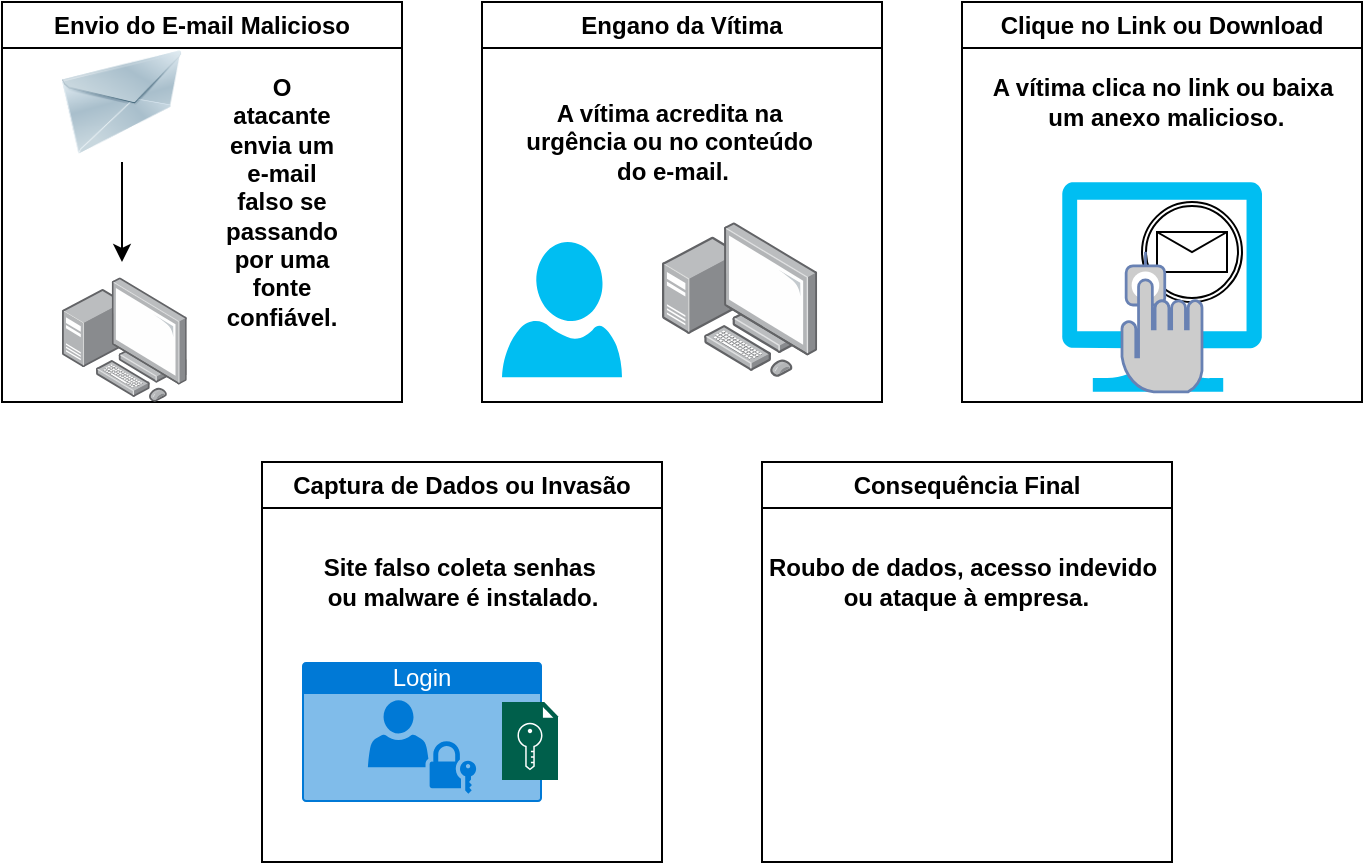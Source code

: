 <mxfile version="27.1.6">
  <diagram name="Página-1" id="SjKJ3Etr2mXmge0oQoIv">
    <mxGraphModel dx="983" dy="541" grid="1" gridSize="10" guides="1" tooltips="1" connect="1" arrows="1" fold="1" page="1" pageScale="1" pageWidth="827" pageHeight="1169" math="0" shadow="0">
      <root>
        <mxCell id="0" />
        <mxCell id="1" parent="0" />
        <mxCell id="4ehBp8E1RlVT0-GAUqSs-1" value="Envio do E-mail Malicioso" style="swimlane;whiteSpace=wrap;html=1;" vertex="1" parent="1">
          <mxGeometry x="60" y="140" width="200" height="200" as="geometry" />
        </mxCell>
        <mxCell id="4ehBp8E1RlVT0-GAUqSs-6" value="" style="image;points=[];aspect=fixed;html=1;align=center;shadow=0;dashed=0;image=img/lib/allied_telesis/computer_and_terminals/Personal_Computer_with_Server.svg;" vertex="1" parent="4ehBp8E1RlVT0-GAUqSs-1">
          <mxGeometry x="30.0" y="137.6" width="62.4" height="62.4" as="geometry" />
        </mxCell>
        <mxCell id="4ehBp8E1RlVT0-GAUqSs-7" value="" style="image;html=1;image=img/lib/clip_art/networking/Email_128x128.png" vertex="1" parent="4ehBp8E1RlVT0-GAUqSs-1">
          <mxGeometry x="30" y="20" width="60" height="60" as="geometry" />
        </mxCell>
        <mxCell id="4ehBp8E1RlVT0-GAUqSs-10" value="&lt;b&gt;O atacante envia um e-mail falso se passando por uma fonte confiável.&lt;/b&gt;" style="text;html=1;align=center;verticalAlign=middle;whiteSpace=wrap;rounded=0;" vertex="1" parent="4ehBp8E1RlVT0-GAUqSs-1">
          <mxGeometry x="110" y="85" width="60" height="30" as="geometry" />
        </mxCell>
        <mxCell id="4ehBp8E1RlVT0-GAUqSs-2" value="Engano da Vítima" style="swimlane;whiteSpace=wrap;html=1;" vertex="1" parent="1">
          <mxGeometry x="300" y="140" width="200" height="200" as="geometry" />
        </mxCell>
        <mxCell id="4ehBp8E1RlVT0-GAUqSs-11" value="" style="image;points=[];aspect=fixed;html=1;align=center;shadow=0;dashed=0;image=img/lib/allied_telesis/computer_and_terminals/Personal_Computer_with_Server.svg;" vertex="1" parent="4ehBp8E1RlVT0-GAUqSs-2">
          <mxGeometry x="90" y="110" width="77.6" height="77.6" as="geometry" />
        </mxCell>
        <mxCell id="4ehBp8E1RlVT0-GAUqSs-12" value="" style="verticalLabelPosition=bottom;html=1;verticalAlign=top;align=center;strokeColor=none;fillColor=#00BEF2;shape=mxgraph.azure.user;" vertex="1" parent="4ehBp8E1RlVT0-GAUqSs-2">
          <mxGeometry x="10" y="120" width="60" height="67.6" as="geometry" />
        </mxCell>
        <mxCell id="4ehBp8E1RlVT0-GAUqSs-13" value="" style="shape=image;html=1;verticalAlign=top;verticalLabelPosition=bottom;labelBackgroundColor=#ffffff;imageAspect=0;aspect=fixed;image=https://cdn2.iconfinder.com/data/icons/circle-icons-1/64/caution-128.png" vertex="1" parent="4ehBp8E1RlVT0-GAUqSs-2">
          <mxGeometry x="130" y="130" width="30" height="30" as="geometry" />
        </mxCell>
        <mxCell id="4ehBp8E1RlVT0-GAUqSs-14" value="&lt;b&gt;A vítima acredita na&amp;nbsp;&lt;/b&gt;&lt;div&gt;&lt;b&gt;urgência ou no conteúdo&amp;nbsp;&lt;/b&gt;&lt;/div&gt;&lt;div&gt;&lt;b&gt;do e-mail.&lt;/b&gt;&lt;/div&gt;" style="text;html=1;align=center;verticalAlign=middle;resizable=0;points=[];autosize=1;strokeColor=none;fillColor=none;" vertex="1" parent="4ehBp8E1RlVT0-GAUqSs-2">
          <mxGeometry x="10.0" y="40" width="170" height="60" as="geometry" />
        </mxCell>
        <mxCell id="4ehBp8E1RlVT0-GAUqSs-3" value="Clique no Link ou Download" style="swimlane;whiteSpace=wrap;html=1;" vertex="1" parent="1">
          <mxGeometry x="540" y="140" width="200" height="200" as="geometry" />
        </mxCell>
        <mxCell id="4ehBp8E1RlVT0-GAUqSs-15" value="" style="verticalLabelPosition=bottom;html=1;verticalAlign=top;align=center;strokeColor=none;fillColor=#00BEF2;shape=mxgraph.azure.computer;pointerEvents=1;" vertex="1" parent="4ehBp8E1RlVT0-GAUqSs-3">
          <mxGeometry x="50" y="90" width="100" height="104.9" as="geometry" />
        </mxCell>
        <mxCell id="4ehBp8E1RlVT0-GAUqSs-30" value="" style="points=[[0.145,0.145,0],[0.5,0,0],[0.855,0.145,0],[1,0.5,0],[0.855,0.855,0],[0.5,1,0],[0.145,0.855,0],[0,0.5,0]];shape=mxgraph.bpmn.event;html=1;verticalLabelPosition=bottom;labelBackgroundColor=#ffffff;verticalAlign=top;align=center;perimeter=ellipsePerimeter;outlineConnect=0;aspect=fixed;outline=boundInt;symbol=message;" vertex="1" parent="4ehBp8E1RlVT0-GAUqSs-3">
          <mxGeometry x="90" y="100" width="50" height="50" as="geometry" />
        </mxCell>
        <mxCell id="4ehBp8E1RlVT0-GAUqSs-31" value="" style="fontColor=#0066CC;verticalAlign=top;verticalLabelPosition=bottom;labelPosition=center;align=center;html=1;outlineConnect=0;fillColor=#CCCCCC;strokeColor=#6881B3;gradientColor=none;gradientDirection=north;strokeWidth=2;shape=mxgraph.networks.biometric_reader;" vertex="1" parent="4ehBp8E1RlVT0-GAUqSs-3">
          <mxGeometry x="80" y="124.9" width="40" height="70" as="geometry" />
        </mxCell>
        <mxCell id="4ehBp8E1RlVT0-GAUqSs-32" value="&lt;b&gt;A vítima clica no link ou baixa&lt;/b&gt;&lt;div&gt;&lt;b&gt;&amp;nbsp;um anexo malicioso.&lt;/b&gt;&lt;/div&gt;" style="text;html=1;align=center;verticalAlign=middle;resizable=0;points=[];autosize=1;strokeColor=none;fillColor=none;" vertex="1" parent="4ehBp8E1RlVT0-GAUqSs-3">
          <mxGeometry x="5" y="30" width="190" height="40" as="geometry" />
        </mxCell>
        <mxCell id="4ehBp8E1RlVT0-GAUqSs-4" value="Captura de Dados ou Invasão" style="swimlane;whiteSpace=wrap;html=1;" vertex="1" parent="1">
          <mxGeometry x="190" y="370" width="200" height="200" as="geometry" />
        </mxCell>
        <mxCell id="4ehBp8E1RlVT0-GAUqSs-34" value="Login" style="html=1;whiteSpace=wrap;strokeColor=none;fillColor=#0079D6;labelPosition=center;verticalLabelPosition=middle;verticalAlign=top;align=center;fontSize=12;outlineConnect=0;spacingTop=-6;fontColor=#FFFFFF;sketch=0;shape=mxgraph.sitemap.login;" vertex="1" parent="4ehBp8E1RlVT0-GAUqSs-4">
          <mxGeometry x="20" y="100" width="120" height="70" as="geometry" />
        </mxCell>
        <mxCell id="4ehBp8E1RlVT0-GAUqSs-35" value="" style="sketch=0;pointerEvents=1;shadow=0;dashed=0;html=1;strokeColor=none;fillColor=#005F4B;labelPosition=center;verticalLabelPosition=bottom;verticalAlign=top;align=center;outlineConnect=0;shape=mxgraph.veeam2.license_file;" vertex="1" parent="4ehBp8E1RlVT0-GAUqSs-4">
          <mxGeometry x="120" y="120" width="28.0" height="39" as="geometry" />
        </mxCell>
        <mxCell id="4ehBp8E1RlVT0-GAUqSs-36" value="&lt;b&gt;Site falso coleta senhas&amp;nbsp;&lt;/b&gt;&lt;div&gt;&lt;b&gt;ou malware é instalado.&lt;/b&gt;&lt;/div&gt;" style="text;html=1;align=center;verticalAlign=middle;resizable=0;points=[];autosize=1;strokeColor=none;fillColor=none;" vertex="1" parent="4ehBp8E1RlVT0-GAUqSs-4">
          <mxGeometry x="20" y="40" width="160" height="40" as="geometry" />
        </mxCell>
        <mxCell id="4ehBp8E1RlVT0-GAUqSs-5" value="Consequência Final" style="swimlane;whiteSpace=wrap;html=1;" vertex="1" parent="1">
          <mxGeometry x="440" y="370" width="205" height="200" as="geometry" />
        </mxCell>
        <mxCell id="4ehBp8E1RlVT0-GAUqSs-38" value="" style="shape=image;html=1;verticalAlign=top;verticalLabelPosition=bottom;labelBackgroundColor=#ffffff;imageAspect=0;aspect=fixed;image=https://cdn0.iconfinder.com/data/icons/security-double-color-red-and-black-vol-1/52/alarm__alert__light__emergency-128.png" vertex="1" parent="4ehBp8E1RlVT0-GAUqSs-5">
          <mxGeometry x="41" y="85" width="109" height="109" as="geometry" />
        </mxCell>
        <mxCell id="4ehBp8E1RlVT0-GAUqSs-39" value="&lt;b&gt;Roubo de dados, acesso indevido&lt;/b&gt;&lt;div&gt;&lt;b&gt;&amp;nbsp;&lt;/b&gt;&lt;b style=&quot;background-color: transparent; color: light-dark(rgb(0, 0, 0), rgb(255, 255, 255));&quot;&gt;ou ataque à empresa.&lt;/b&gt;&lt;/div&gt;" style="text;html=1;align=center;verticalAlign=middle;resizable=0;points=[];autosize=1;strokeColor=none;fillColor=none;" vertex="1" parent="4ehBp8E1RlVT0-GAUqSs-5">
          <mxGeometry x="-5" y="40" width="210" height="40" as="geometry" />
        </mxCell>
        <mxCell id="4ehBp8E1RlVT0-GAUqSs-9" value="" style="endArrow=classic;html=1;rounded=0;exitX=0.5;exitY=1;exitDx=0;exitDy=0;" edge="1" parent="1" source="4ehBp8E1RlVT0-GAUqSs-7">
          <mxGeometry width="50" height="50" relative="1" as="geometry">
            <mxPoint x="210" y="210" as="sourcePoint" />
            <mxPoint x="120" y="270" as="targetPoint" />
          </mxGeometry>
        </mxCell>
      </root>
    </mxGraphModel>
  </diagram>
</mxfile>

